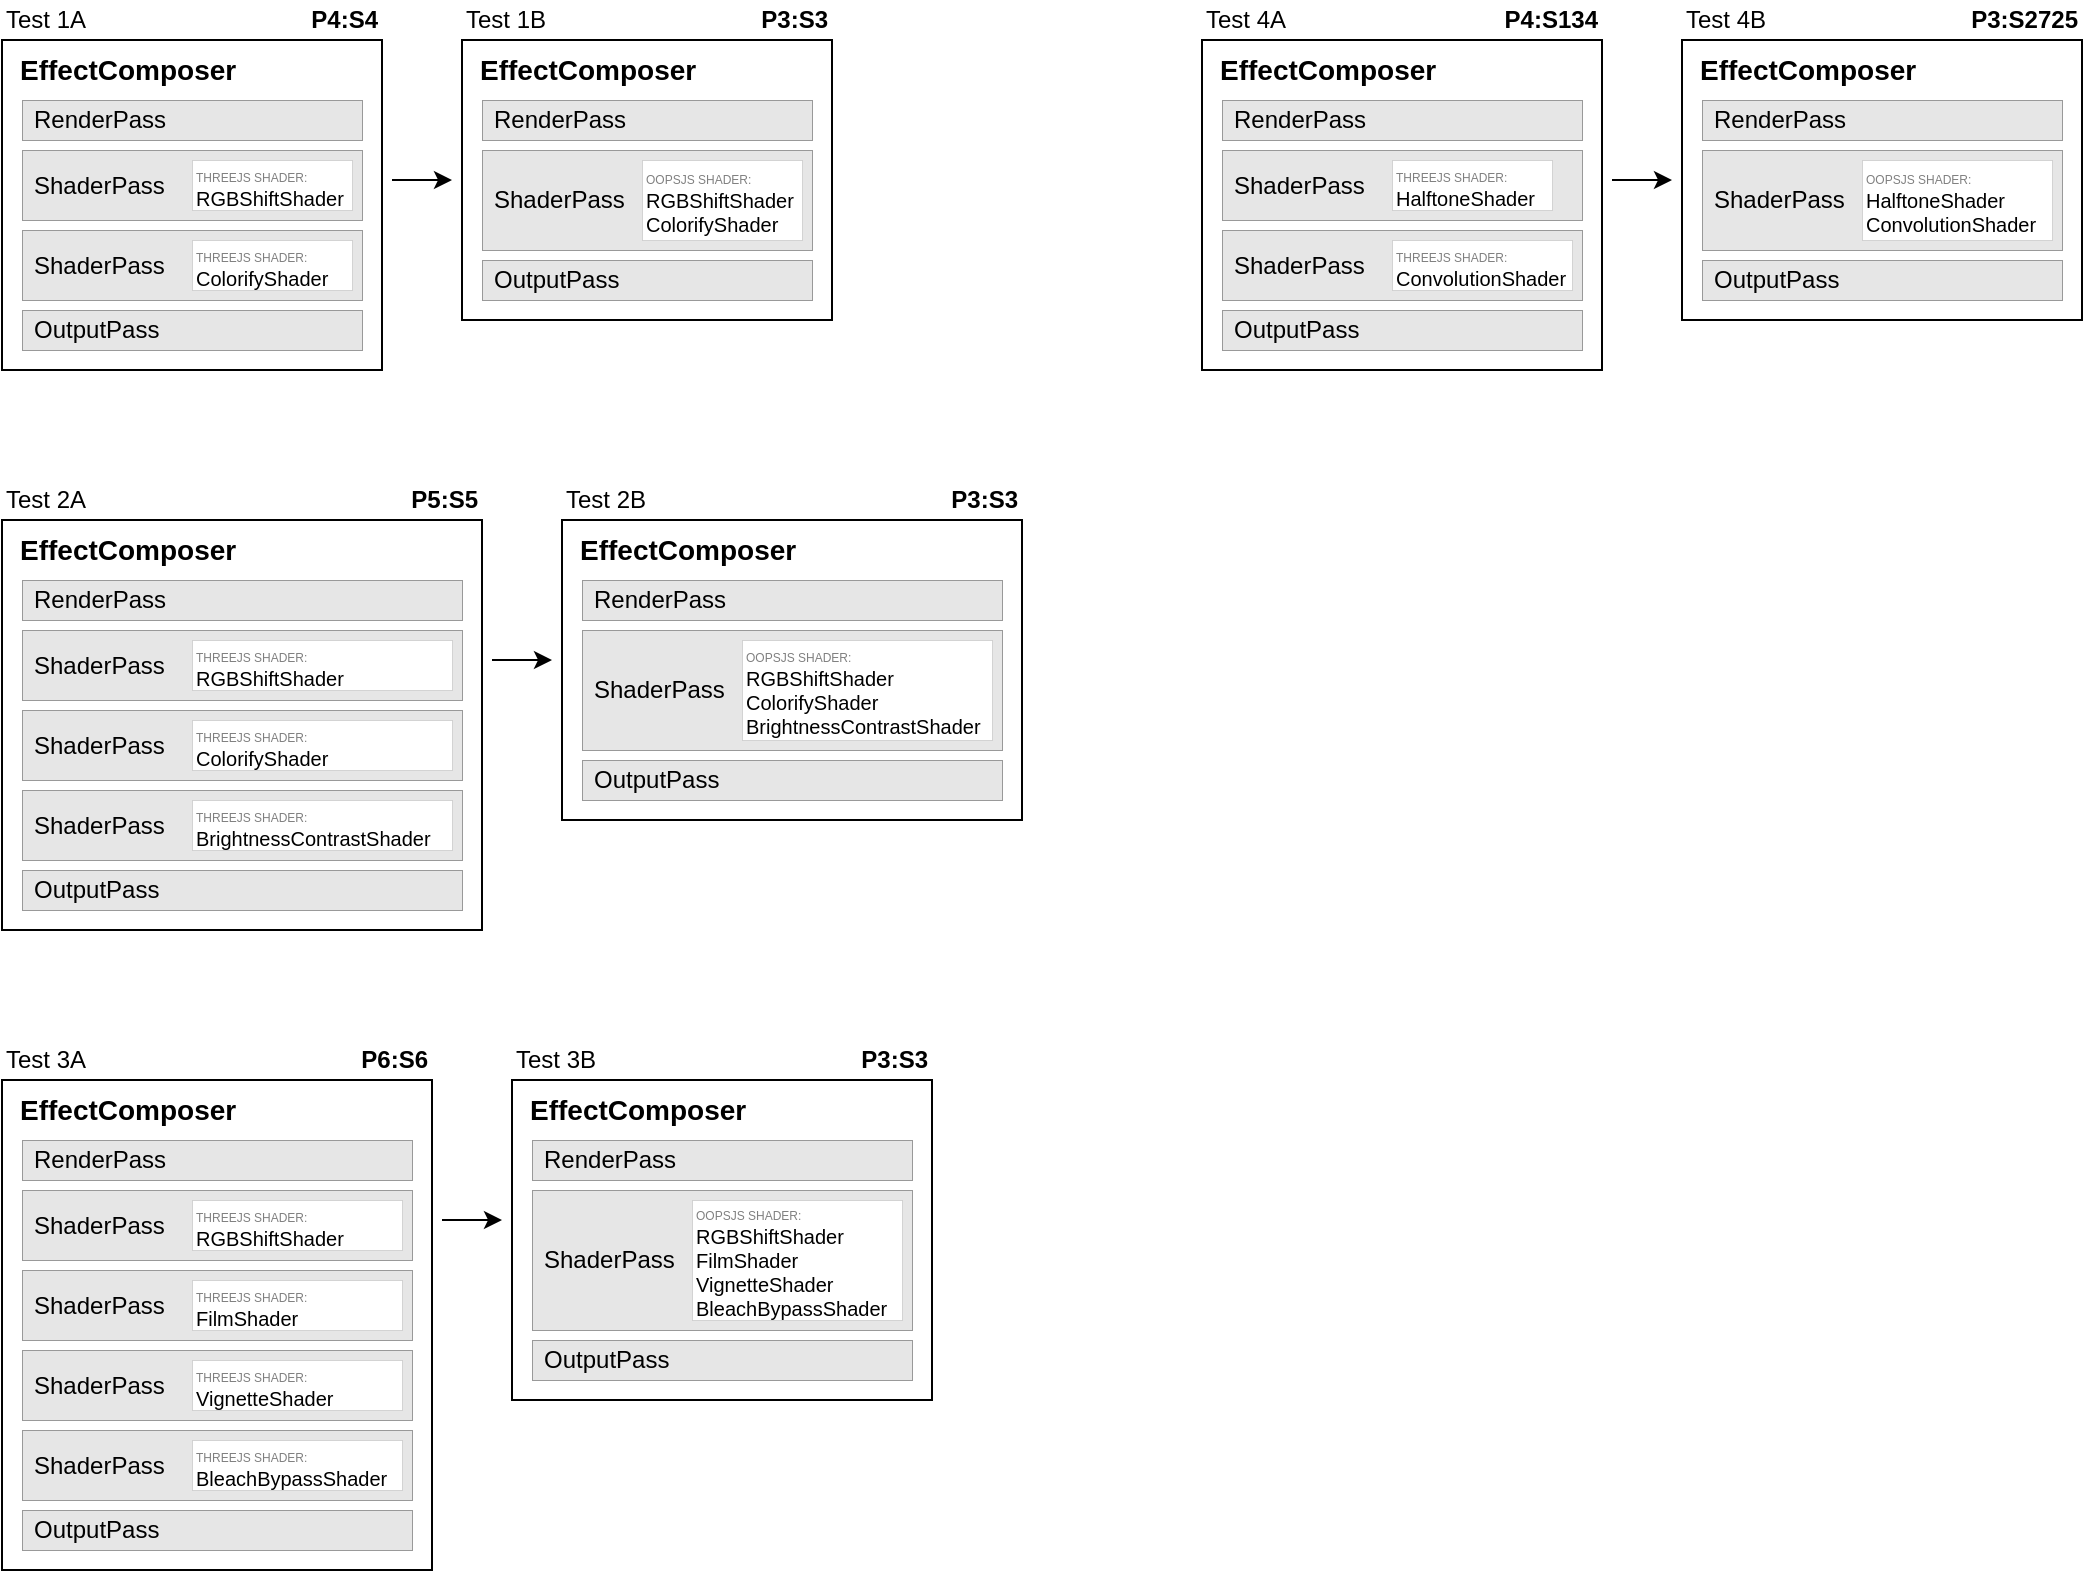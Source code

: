 <mxfile version="22.1.2" type="device">
  <diagram name="Page-1" id="CyPKNQ1HU_vYMt_n4ujV">
    <mxGraphModel dx="714" dy="430" grid="1" gridSize="10" guides="1" tooltips="1" connect="1" arrows="1" fold="1" page="1" pageScale="1" pageWidth="583" pageHeight="413" math="0" shadow="0">
      <root>
        <mxCell id="0" />
        <mxCell id="1" parent="0" />
        <mxCell id="dVzY-ISP-nyTnl-DAH4u-1" value="EffectComposer" style="rounded=0;whiteSpace=wrap;html=1;fillColor=#FFFFFF;align=left;fontSize=14;verticalAlign=top;fontStyle=1;arcSize=5;spacingLeft=7;glass=0;" parent="1" vertex="1">
          <mxGeometry x="80" y="40" width="190" height="165" as="geometry" />
        </mxCell>
        <mxCell id="dVzY-ISP-nyTnl-DAH4u-3" value="RenderPass" style="rounded=0;whiteSpace=wrap;html=1;fillColor=#E6E6E6;align=left;strokeColor=#999999;strokeWidth=0.5;spacingLeft=4;glass=0;" parent="1" vertex="1">
          <mxGeometry x="90" y="70" width="170" height="20" as="geometry" />
        </mxCell>
        <mxCell id="dVzY-ISP-nyTnl-DAH4u-5" value="ShaderPass" style="rounded=0;whiteSpace=wrap;html=1;fillColor=#E6E6E6;align=left;strokeColor=#999999;strokeWidth=0.5;arcSize=8;spacingLeft=4;glass=0;" parent="1" vertex="1">
          <mxGeometry x="90" y="95" width="170" height="35" as="geometry" />
        </mxCell>
        <mxCell id="dVzY-ISP-nyTnl-DAH4u-7" value="&lt;div style=&quot;&quot;&gt;&lt;span style=&quot;font-size: 6px; background-color: initial;&quot;&gt;&lt;font color=&quot;#808080&quot;&gt;THREEJS SHADER:&lt;/font&gt;&lt;/span&gt;&lt;/div&gt;RGBShiftShader" style="rounded=0;whiteSpace=wrap;html=1;fillColor=#FFFFFF;align=left;strokeColor=#B3B3B3;strokeWidth=0.5;dashed=1;dashPattern=1 1;fontSize=10;glass=0;" parent="1" vertex="1">
          <mxGeometry x="175" y="100" width="80" height="25" as="geometry" />
        </mxCell>
        <mxCell id="dVzY-ISP-nyTnl-DAH4u-8" value="ShaderPass" style="rounded=0;whiteSpace=wrap;html=1;fillColor=#E6E6E6;align=left;strokeColor=#999999;strokeWidth=0.5;arcSize=10;spacingLeft=4;glass=0;" parent="1" vertex="1">
          <mxGeometry x="90" y="135" width="170" height="35" as="geometry" />
        </mxCell>
        <mxCell id="dVzY-ISP-nyTnl-DAH4u-9" value="&lt;font style=&quot;font-size: 6px;&quot; color=&quot;#808080&quot;&gt;THREEJS SHADER:&lt;/font&gt;&lt;br&gt;ColorifyShader" style="rounded=0;whiteSpace=wrap;html=1;fillColor=#FFFFFF;align=left;strokeColor=#B3B3B3;strokeWidth=0.5;dashed=1;dashPattern=1 1;fontSize=10;glass=0;" parent="1" vertex="1">
          <mxGeometry x="175" y="140" width="80" height="25" as="geometry" />
        </mxCell>
        <mxCell id="dVzY-ISP-nyTnl-DAH4u-10" value="OutputPass" style="rounded=0;whiteSpace=wrap;html=1;fillColor=#E6E6E6;align=left;strokeColor=#999999;strokeWidth=0.5;spacingLeft=4;glass=0;" parent="1" vertex="1">
          <mxGeometry x="90" y="175" width="170" height="20" as="geometry" />
        </mxCell>
        <mxCell id="dVzY-ISP-nyTnl-DAH4u-11" value="EffectComposer" style="rounded=0;whiteSpace=wrap;html=1;fillColor=#FFFFFF;align=left;fontSize=14;fontStyle=1;verticalAlign=top;spacingLeft=7;glass=0;" parent="1" vertex="1">
          <mxGeometry x="310" y="40" width="185" height="140" as="geometry" />
        </mxCell>
        <mxCell id="dVzY-ISP-nyTnl-DAH4u-13" value="RenderPass" style="rounded=0;whiteSpace=wrap;html=1;fillColor=#E6E6E6;align=left;strokeColor=#999999;strokeWidth=0.5;spacingLeft=4;glass=0;" parent="1" vertex="1">
          <mxGeometry x="320" y="70" width="165" height="20" as="geometry" />
        </mxCell>
        <mxCell id="dVzY-ISP-nyTnl-DAH4u-14" value="ShaderPass" style="rounded=0;whiteSpace=wrap;html=1;fillColor=#E6E6E6;align=left;strokeColor=#999999;strokeWidth=0.5;arcSize=6;spacingLeft=4;glass=0;" parent="1" vertex="1">
          <mxGeometry x="320" y="95" width="165" height="50" as="geometry" />
        </mxCell>
        <mxCell id="dVzY-ISP-nyTnl-DAH4u-18" value="OutputPass" style="rounded=0;whiteSpace=wrap;html=1;fillColor=#E6E6E6;align=left;strokeColor=#999999;strokeWidth=0.5;spacingLeft=4;glass=0;" parent="1" vertex="1">
          <mxGeometry x="320" y="150" width="165" height="20" as="geometry" />
        </mxCell>
        <mxCell id="dVzY-ISP-nyTnl-DAH4u-41" value="&lt;font style=&quot;font-size: 6px;&quot; color=&quot;#808080&quot;&gt;OOPSJS SHADER:&lt;/font&gt;&lt;br&gt;RGBShiftShader&lt;br&gt;ColorifyShader" style="rounded=0;whiteSpace=wrap;html=1;fillColor=#FFFFFF;align=left;strokeColor=#B3B3B3;strokeWidth=0.5;dashed=1;dashPattern=1 1;fontSize=10;glass=0;" parent="1" vertex="1">
          <mxGeometry x="400" y="100" width="80" height="40" as="geometry" />
        </mxCell>
        <mxCell id="dVzY-ISP-nyTnl-DAH4u-46" value="" style="endArrow=classic;html=1;rounded=0;" parent="1" edge="1">
          <mxGeometry width="50" height="50" relative="1" as="geometry">
            <mxPoint x="275" y="110" as="sourcePoint" />
            <mxPoint x="305" y="110" as="targetPoint" />
          </mxGeometry>
        </mxCell>
        <mxCell id="dVzY-ISP-nyTnl-DAH4u-48" value="Test 1A" style="text;html=1;strokeColor=none;fillColor=none;align=left;verticalAlign=middle;whiteSpace=wrap;rounded=0;" parent="1" vertex="1">
          <mxGeometry x="80" y="20" width="60" height="20" as="geometry" />
        </mxCell>
        <mxCell id="dVzY-ISP-nyTnl-DAH4u-49" value="Test 1B" style="text;html=1;strokeColor=none;fillColor=none;align=left;verticalAlign=middle;whiteSpace=wrap;rounded=0;" parent="1" vertex="1">
          <mxGeometry x="310" y="20" width="60" height="20" as="geometry" />
        </mxCell>
        <mxCell id="LNhnB2jVi7hmLSDCqyhb-1" value="EffectComposer" style="rounded=0;whiteSpace=wrap;html=1;fillColor=#FFFFFF;align=left;fontSize=14;verticalAlign=top;fontStyle=1;arcSize=5;spacingLeft=7;glass=0;" parent="1" vertex="1">
          <mxGeometry x="80" y="280" width="240" height="205" as="geometry" />
        </mxCell>
        <mxCell id="LNhnB2jVi7hmLSDCqyhb-2" value="RenderPass" style="rounded=0;whiteSpace=wrap;html=1;fillColor=#E6E6E6;align=left;strokeColor=#999999;strokeWidth=0.5;spacingLeft=4;glass=0;" parent="1" vertex="1">
          <mxGeometry x="90" y="310" width="220" height="20" as="geometry" />
        </mxCell>
        <mxCell id="LNhnB2jVi7hmLSDCqyhb-3" value="ShaderPass" style="rounded=0;whiteSpace=wrap;html=1;fillColor=#E6E6E6;align=left;strokeColor=#999999;strokeWidth=0.5;arcSize=8;spacingLeft=4;glass=0;" parent="1" vertex="1">
          <mxGeometry x="90" y="335" width="220" height="35" as="geometry" />
        </mxCell>
        <mxCell id="LNhnB2jVi7hmLSDCqyhb-4" value="&lt;div style=&quot;&quot;&gt;&lt;span style=&quot;font-size: 6px; background-color: initial;&quot;&gt;&lt;font color=&quot;#808080&quot;&gt;THREEJS SHADER:&lt;/font&gt;&lt;/span&gt;&lt;/div&gt;RGBShiftShader" style="rounded=0;whiteSpace=wrap;html=1;fillColor=#FFFFFF;align=left;strokeColor=#B3B3B3;strokeWidth=0.5;dashed=1;dashPattern=1 1;fontSize=10;glass=0;" parent="1" vertex="1">
          <mxGeometry x="175" y="340" width="130" height="25" as="geometry" />
        </mxCell>
        <mxCell id="LNhnB2jVi7hmLSDCqyhb-5" value="ShaderPass" style="rounded=0;whiteSpace=wrap;html=1;fillColor=#E6E6E6;align=left;strokeColor=#999999;strokeWidth=0.5;arcSize=10;spacingLeft=4;glass=0;" parent="1" vertex="1">
          <mxGeometry x="90" y="415" width="220" height="35" as="geometry" />
        </mxCell>
        <mxCell id="LNhnB2jVi7hmLSDCqyhb-6" value="&lt;font style=&quot;font-size: 6px;&quot; color=&quot;#808080&quot;&gt;THREEJS SHADER:&lt;/font&gt;&lt;br&gt;BrightnessContrastShader" style="rounded=0;whiteSpace=wrap;html=1;fillColor=#FFFFFF;align=left;strokeColor=#B3B3B3;strokeWidth=0.5;dashed=1;dashPattern=1 1;fontSize=10;glass=0;" parent="1" vertex="1">
          <mxGeometry x="175" y="420" width="130" height="25" as="geometry" />
        </mxCell>
        <mxCell id="LNhnB2jVi7hmLSDCqyhb-7" value="OutputPass" style="rounded=0;whiteSpace=wrap;html=1;fillColor=#E6E6E6;align=left;strokeColor=#999999;strokeWidth=0.5;spacingLeft=4;glass=0;" parent="1" vertex="1">
          <mxGeometry x="90" y="455" width="220" height="20" as="geometry" />
        </mxCell>
        <mxCell id="LNhnB2jVi7hmLSDCqyhb-8" value="EffectComposer" style="rounded=0;whiteSpace=wrap;html=1;fillColor=#FFFFFF;align=left;fontSize=14;fontStyle=1;verticalAlign=top;spacingLeft=7;glass=0;" parent="1" vertex="1">
          <mxGeometry x="360" y="280" width="230" height="150" as="geometry" />
        </mxCell>
        <mxCell id="LNhnB2jVi7hmLSDCqyhb-9" value="RenderPass" style="rounded=0;whiteSpace=wrap;html=1;fillColor=#E6E6E6;align=left;strokeColor=#999999;strokeWidth=0.5;spacingLeft=4;glass=0;" parent="1" vertex="1">
          <mxGeometry x="370" y="310" width="210" height="20" as="geometry" />
        </mxCell>
        <mxCell id="LNhnB2jVi7hmLSDCqyhb-10" value="ShaderPass" style="rounded=0;whiteSpace=wrap;html=1;fillColor=#E6E6E6;align=left;strokeColor=#999999;strokeWidth=0.5;arcSize=6;spacingLeft=4;glass=0;" parent="1" vertex="1">
          <mxGeometry x="370" y="335" width="210" height="60" as="geometry" />
        </mxCell>
        <mxCell id="LNhnB2jVi7hmLSDCqyhb-11" value="OutputPass" style="rounded=0;whiteSpace=wrap;html=1;fillColor=#E6E6E6;align=left;strokeColor=#999999;strokeWidth=0.5;spacingLeft=4;glass=0;" parent="1" vertex="1">
          <mxGeometry x="370" y="400" width="210" height="20" as="geometry" />
        </mxCell>
        <mxCell id="LNhnB2jVi7hmLSDCqyhb-12" value="&lt;font style=&quot;font-size: 6px;&quot; color=&quot;#808080&quot;&gt;OOPSJS SHADER:&lt;/font&gt;&lt;br&gt;RGBShiftShader&lt;br&gt;ColorifyShader&lt;br&gt;BrightnessContrastShader" style="rounded=0;whiteSpace=wrap;html=1;fillColor=#FFFFFF;align=left;strokeColor=#B3B3B3;strokeWidth=0.5;dashed=1;dashPattern=1 1;fontSize=10;glass=0;" parent="1" vertex="1">
          <mxGeometry x="450" y="340" width="125" height="50" as="geometry" />
        </mxCell>
        <mxCell id="LNhnB2jVi7hmLSDCqyhb-13" value="" style="endArrow=classic;html=1;rounded=0;" parent="1" edge="1">
          <mxGeometry width="50" height="50" relative="1" as="geometry">
            <mxPoint x="325" y="350" as="sourcePoint" />
            <mxPoint x="355" y="350" as="targetPoint" />
          </mxGeometry>
        </mxCell>
        <mxCell id="LNhnB2jVi7hmLSDCqyhb-14" value="Test 2A" style="text;html=1;strokeColor=none;fillColor=none;align=left;verticalAlign=middle;whiteSpace=wrap;rounded=0;" parent="1" vertex="1">
          <mxGeometry x="80" y="260" width="60" height="20" as="geometry" />
        </mxCell>
        <mxCell id="LNhnB2jVi7hmLSDCqyhb-15" value="Test 2B" style="text;html=1;strokeColor=none;fillColor=none;align=left;verticalAlign=middle;whiteSpace=wrap;rounded=0;" parent="1" vertex="1">
          <mxGeometry x="360" y="260" width="60" height="20" as="geometry" />
        </mxCell>
        <mxCell id="LNhnB2jVi7hmLSDCqyhb-18" value="ShaderPass" style="rounded=0;whiteSpace=wrap;html=1;fillColor=#E6E6E6;align=left;strokeColor=#999999;strokeWidth=0.5;arcSize=10;spacingLeft=4;glass=0;" parent="1" vertex="1">
          <mxGeometry x="90" y="375" width="220" height="35" as="geometry" />
        </mxCell>
        <mxCell id="LNhnB2jVi7hmLSDCqyhb-19" value="&lt;font style=&quot;font-size: 6px;&quot; color=&quot;#808080&quot;&gt;THREEJS SHADER:&lt;/font&gt;&lt;br&gt;ColorifyShader" style="rounded=0;whiteSpace=wrap;html=1;fillColor=#FFFFFF;align=left;strokeColor=#B3B3B3;strokeWidth=0.5;dashed=1;dashPattern=1 1;fontSize=10;glass=0;" parent="1" vertex="1">
          <mxGeometry x="175" y="380" width="130" height="25" as="geometry" />
        </mxCell>
        <mxCell id="xjPTb1c9PKqdjYzPUaCZ-1" value="EffectComposer" style="rounded=0;whiteSpace=wrap;html=1;fillColor=#FFFFFF;align=left;fontSize=14;verticalAlign=top;fontStyle=1;arcSize=5;spacingLeft=7;glass=0;" parent="1" vertex="1">
          <mxGeometry x="80" y="560" width="215" height="245" as="geometry" />
        </mxCell>
        <mxCell id="xjPTb1c9PKqdjYzPUaCZ-2" value="RenderPass" style="rounded=0;whiteSpace=wrap;html=1;fillColor=#E6E6E6;align=left;strokeColor=#999999;strokeWidth=0.5;spacingLeft=4;glass=0;" parent="1" vertex="1">
          <mxGeometry x="90" y="590" width="195" height="20" as="geometry" />
        </mxCell>
        <mxCell id="xjPTb1c9PKqdjYzPUaCZ-3" value="ShaderPass" style="rounded=0;whiteSpace=wrap;html=1;fillColor=#E6E6E6;align=left;strokeColor=#999999;strokeWidth=0.5;arcSize=8;spacingLeft=4;glass=0;" parent="1" vertex="1">
          <mxGeometry x="90" y="615" width="195" height="35" as="geometry" />
        </mxCell>
        <mxCell id="xjPTb1c9PKqdjYzPUaCZ-4" value="&lt;div style=&quot;&quot;&gt;&lt;span style=&quot;font-size: 6px; background-color: initial;&quot;&gt;&lt;font color=&quot;#808080&quot;&gt;THREEJS SHADER:&lt;/font&gt;&lt;/span&gt;&lt;/div&gt;RGBShiftShader" style="rounded=0;whiteSpace=wrap;html=1;fillColor=#FFFFFF;align=left;strokeColor=#B3B3B3;strokeWidth=0.5;dashed=1;dashPattern=1 1;fontSize=10;glass=0;" parent="1" vertex="1">
          <mxGeometry x="175" y="620" width="105" height="25" as="geometry" />
        </mxCell>
        <mxCell id="xjPTb1c9PKqdjYzPUaCZ-5" value="ShaderPass" style="rounded=0;whiteSpace=wrap;html=1;fillColor=#E6E6E6;align=left;strokeColor=#999999;strokeWidth=0.5;arcSize=10;spacingLeft=4;glass=0;" parent="1" vertex="1">
          <mxGeometry x="90" y="735" width="195" height="35" as="geometry" />
        </mxCell>
        <mxCell id="xjPTb1c9PKqdjYzPUaCZ-6" value="&lt;font style=&quot;font-size: 6px;&quot; color=&quot;#808080&quot;&gt;THREEJS SHADER:&lt;/font&gt;&lt;br&gt;BleachBypassShader" style="rounded=0;whiteSpace=wrap;html=1;fillColor=#FFFFFF;align=left;strokeColor=#B3B3B3;strokeWidth=0.5;dashed=1;dashPattern=1 1;fontSize=10;glass=0;" parent="1" vertex="1">
          <mxGeometry x="175" y="740" width="105" height="25" as="geometry" />
        </mxCell>
        <mxCell id="xjPTb1c9PKqdjYzPUaCZ-7" value="OutputPass" style="rounded=0;whiteSpace=wrap;html=1;fillColor=#E6E6E6;align=left;strokeColor=#999999;strokeWidth=0.5;spacingLeft=4;glass=0;" parent="1" vertex="1">
          <mxGeometry x="90" y="775" width="195" height="20" as="geometry" />
        </mxCell>
        <mxCell id="xjPTb1c9PKqdjYzPUaCZ-8" value="EffectComposer" style="rounded=0;whiteSpace=wrap;html=1;fillColor=#FFFFFF;align=left;fontSize=14;fontStyle=1;verticalAlign=top;spacingLeft=7;glass=0;" parent="1" vertex="1">
          <mxGeometry x="335" y="560" width="210" height="160" as="geometry" />
        </mxCell>
        <mxCell id="xjPTb1c9PKqdjYzPUaCZ-9" value="RenderPass" style="rounded=0;whiteSpace=wrap;html=1;fillColor=#E6E6E6;align=left;strokeColor=#999999;strokeWidth=0.5;spacingLeft=4;glass=0;" parent="1" vertex="1">
          <mxGeometry x="345" y="590" width="190" height="20" as="geometry" />
        </mxCell>
        <mxCell id="xjPTb1c9PKqdjYzPUaCZ-10" value="ShaderPass" style="rounded=0;whiteSpace=wrap;html=1;fillColor=#E6E6E6;align=left;strokeColor=#999999;strokeWidth=0.5;arcSize=6;spacingLeft=4;glass=0;" parent="1" vertex="1">
          <mxGeometry x="345" y="615" width="190" height="70" as="geometry" />
        </mxCell>
        <mxCell id="xjPTb1c9PKqdjYzPUaCZ-11" value="OutputPass" style="rounded=0;whiteSpace=wrap;html=1;fillColor=#E6E6E6;align=left;strokeColor=#999999;strokeWidth=0.5;spacingLeft=4;glass=0;" parent="1" vertex="1">
          <mxGeometry x="345" y="690" width="190" height="20" as="geometry" />
        </mxCell>
        <mxCell id="xjPTb1c9PKqdjYzPUaCZ-12" value="&lt;font style=&quot;font-size: 6px;&quot; color=&quot;#808080&quot;&gt;OOPSJS SHADER:&lt;/font&gt;&lt;br&gt;RGBShiftShader&lt;br&gt;FilmShader&lt;br&gt;VignetteShader&lt;br&gt;BleachBypassShader" style="rounded=0;whiteSpace=wrap;html=1;fillColor=#FFFFFF;align=left;strokeColor=#B3B3B3;strokeWidth=0.5;dashed=1;dashPattern=1 1;fontSize=10;glass=0;" parent="1" vertex="1">
          <mxGeometry x="425" y="620" width="105" height="60" as="geometry" />
        </mxCell>
        <mxCell id="xjPTb1c9PKqdjYzPUaCZ-13" value="" style="endArrow=classic;html=1;rounded=0;" parent="1" edge="1">
          <mxGeometry width="50" height="50" relative="1" as="geometry">
            <mxPoint x="300" y="630" as="sourcePoint" />
            <mxPoint x="330" y="630" as="targetPoint" />
          </mxGeometry>
        </mxCell>
        <mxCell id="xjPTb1c9PKqdjYzPUaCZ-14" value="Test 3A" style="text;html=1;strokeColor=none;fillColor=none;align=left;verticalAlign=middle;whiteSpace=wrap;rounded=0;" parent="1" vertex="1">
          <mxGeometry x="80" y="540" width="60" height="20" as="geometry" />
        </mxCell>
        <mxCell id="xjPTb1c9PKqdjYzPUaCZ-15" value="Test 3B" style="text;html=1;strokeColor=none;fillColor=none;align=left;verticalAlign=middle;whiteSpace=wrap;rounded=0;" parent="1" vertex="1">
          <mxGeometry x="335" y="540" width="60" height="20" as="geometry" />
        </mxCell>
        <mxCell id="xjPTb1c9PKqdjYzPUaCZ-16" value="ShaderPass" style="rounded=0;whiteSpace=wrap;html=1;fillColor=#E6E6E6;align=left;strokeColor=#999999;strokeWidth=0.5;arcSize=10;spacingLeft=4;glass=0;" parent="1" vertex="1">
          <mxGeometry x="90" y="695" width="195" height="35" as="geometry" />
        </mxCell>
        <mxCell id="xjPTb1c9PKqdjYzPUaCZ-17" value="&lt;font style=&quot;font-size: 6px;&quot; color=&quot;#808080&quot;&gt;THREEJS SHADER:&lt;/font&gt;&lt;br&gt;VignetteShader" style="rounded=0;whiteSpace=wrap;html=1;fillColor=#FFFFFF;align=left;strokeColor=#B3B3B3;strokeWidth=0.5;dashed=1;dashPattern=1 1;fontSize=10;glass=0;" parent="1" vertex="1">
          <mxGeometry x="175" y="700" width="105" height="25" as="geometry" />
        </mxCell>
        <mxCell id="xjPTb1c9PKqdjYzPUaCZ-18" value="ShaderPass" style="rounded=0;whiteSpace=wrap;html=1;fillColor=#E6E6E6;align=left;strokeColor=#999999;strokeWidth=0.5;arcSize=10;spacingLeft=4;glass=0;" parent="1" vertex="1">
          <mxGeometry x="90" y="655" width="195" height="35" as="geometry" />
        </mxCell>
        <mxCell id="xjPTb1c9PKqdjYzPUaCZ-19" value="&lt;font style=&quot;font-size: 6px;&quot; color=&quot;#808080&quot;&gt;THREEJS SHADER:&lt;/font&gt;&lt;br&gt;FilmShader" style="rounded=0;whiteSpace=wrap;html=1;fillColor=#FFFFFF;align=left;strokeColor=#B3B3B3;strokeWidth=0.5;dashed=1;dashPattern=1 1;fontSize=10;glass=0;" parent="1" vertex="1">
          <mxGeometry x="175" y="660" width="105" height="25" as="geometry" />
        </mxCell>
        <mxCell id="0ju5UbxJ5KzG1m7ounL9-1" value="EffectComposer" style="rounded=0;whiteSpace=wrap;html=1;fillColor=#FFFFFF;align=left;fontSize=14;verticalAlign=top;fontStyle=1;arcSize=5;spacingLeft=7;glass=0;" vertex="1" parent="1">
          <mxGeometry x="680" y="40" width="200" height="165" as="geometry" />
        </mxCell>
        <mxCell id="0ju5UbxJ5KzG1m7ounL9-2" value="RenderPass" style="rounded=0;whiteSpace=wrap;html=1;fillColor=#E6E6E6;align=left;strokeColor=#999999;strokeWidth=0.5;spacingLeft=4;glass=0;" vertex="1" parent="1">
          <mxGeometry x="690" y="70" width="180" height="20" as="geometry" />
        </mxCell>
        <mxCell id="0ju5UbxJ5KzG1m7ounL9-3" value="ShaderPass" style="rounded=0;whiteSpace=wrap;html=1;fillColor=#E6E6E6;align=left;strokeColor=#999999;strokeWidth=0.5;arcSize=8;spacingLeft=4;glass=0;" vertex="1" parent="1">
          <mxGeometry x="690" y="95" width="180" height="35" as="geometry" />
        </mxCell>
        <mxCell id="0ju5UbxJ5KzG1m7ounL9-4" value="&lt;div style=&quot;&quot;&gt;&lt;span style=&quot;font-size: 6px; background-color: initial;&quot;&gt;&lt;font color=&quot;#808080&quot;&gt;THREEJS SHADER:&lt;/font&gt;&lt;/span&gt;&lt;/div&gt;HalftoneShader" style="rounded=0;whiteSpace=wrap;html=1;fillColor=#FFFFFF;align=left;strokeColor=#B3B3B3;strokeWidth=0.5;dashed=1;dashPattern=1 1;fontSize=10;glass=0;" vertex="1" parent="1">
          <mxGeometry x="775" y="100" width="80" height="25" as="geometry" />
        </mxCell>
        <mxCell id="0ju5UbxJ5KzG1m7ounL9-5" value="ShaderPass" style="rounded=0;whiteSpace=wrap;html=1;fillColor=#E6E6E6;align=left;strokeColor=#999999;strokeWidth=0.5;arcSize=10;spacingLeft=4;glass=0;" vertex="1" parent="1">
          <mxGeometry x="690" y="135" width="180" height="35" as="geometry" />
        </mxCell>
        <mxCell id="0ju5UbxJ5KzG1m7ounL9-6" value="&lt;font style=&quot;font-size: 6px;&quot; color=&quot;#808080&quot;&gt;THREEJS SHADER:&lt;/font&gt;&lt;br&gt;ConvolutionShader" style="rounded=0;whiteSpace=wrap;html=1;fillColor=#FFFFFF;align=left;strokeColor=#B3B3B3;strokeWidth=0.5;dashed=1;dashPattern=1 1;fontSize=10;glass=0;" vertex="1" parent="1">
          <mxGeometry x="775" y="140" width="90" height="25" as="geometry" />
        </mxCell>
        <mxCell id="0ju5UbxJ5KzG1m7ounL9-7" value="OutputPass" style="rounded=0;whiteSpace=wrap;html=1;fillColor=#E6E6E6;align=left;strokeColor=#999999;strokeWidth=0.5;spacingLeft=4;glass=0;" vertex="1" parent="1">
          <mxGeometry x="690" y="175" width="180" height="20" as="geometry" />
        </mxCell>
        <mxCell id="0ju5UbxJ5KzG1m7ounL9-8" value="EffectComposer" style="rounded=0;whiteSpace=wrap;html=1;fillColor=#FFFFFF;align=left;fontSize=14;fontStyle=1;verticalAlign=top;spacingLeft=7;glass=0;" vertex="1" parent="1">
          <mxGeometry x="920" y="40" width="200" height="140" as="geometry" />
        </mxCell>
        <mxCell id="0ju5UbxJ5KzG1m7ounL9-9" value="RenderPass" style="rounded=0;whiteSpace=wrap;html=1;fillColor=#E6E6E6;align=left;strokeColor=#999999;strokeWidth=0.5;spacingLeft=4;glass=0;" vertex="1" parent="1">
          <mxGeometry x="930" y="70" width="180" height="20" as="geometry" />
        </mxCell>
        <mxCell id="0ju5UbxJ5KzG1m7ounL9-10" value="ShaderPass" style="rounded=0;whiteSpace=wrap;html=1;fillColor=#E6E6E6;align=left;strokeColor=#999999;strokeWidth=0.5;arcSize=6;spacingLeft=4;glass=0;" vertex="1" parent="1">
          <mxGeometry x="930" y="95" width="180" height="50" as="geometry" />
        </mxCell>
        <mxCell id="0ju5UbxJ5KzG1m7ounL9-11" value="OutputPass" style="rounded=0;whiteSpace=wrap;html=1;fillColor=#E6E6E6;align=left;strokeColor=#999999;strokeWidth=0.5;spacingLeft=4;glass=0;" vertex="1" parent="1">
          <mxGeometry x="930" y="150" width="180" height="20" as="geometry" />
        </mxCell>
        <mxCell id="0ju5UbxJ5KzG1m7ounL9-12" value="&lt;font style=&quot;font-size: 6px;&quot; color=&quot;#808080&quot;&gt;OOPSJS SHADER:&lt;/font&gt;&lt;br&gt;HalftoneShader&lt;br&gt;ConvolutionShader" style="rounded=0;whiteSpace=wrap;html=1;fillColor=#FFFFFF;align=left;strokeColor=#B3B3B3;strokeWidth=0.5;dashed=1;dashPattern=1 1;fontSize=10;glass=0;" vertex="1" parent="1">
          <mxGeometry x="1010" y="100" width="95" height="40" as="geometry" />
        </mxCell>
        <mxCell id="0ju5UbxJ5KzG1m7ounL9-13" value="" style="endArrow=classic;html=1;rounded=0;" edge="1" parent="1">
          <mxGeometry width="50" height="50" relative="1" as="geometry">
            <mxPoint x="885" y="110" as="sourcePoint" />
            <mxPoint x="915" y="110" as="targetPoint" />
          </mxGeometry>
        </mxCell>
        <mxCell id="0ju5UbxJ5KzG1m7ounL9-14" value="Test 4A" style="text;html=1;strokeColor=none;fillColor=none;align=left;verticalAlign=middle;whiteSpace=wrap;rounded=0;" vertex="1" parent="1">
          <mxGeometry x="680" y="20" width="60" height="20" as="geometry" />
        </mxCell>
        <mxCell id="0ju5UbxJ5KzG1m7ounL9-15" value="Test 4B" style="text;html=1;strokeColor=none;fillColor=none;align=left;verticalAlign=middle;whiteSpace=wrap;rounded=0;" vertex="1" parent="1">
          <mxGeometry x="920" y="20" width="60" height="20" as="geometry" />
        </mxCell>
        <mxCell id="0ju5UbxJ5KzG1m7ounL9-16" value="&lt;b&gt;P4:S4&lt;/b&gt;" style="text;html=1;strokeColor=none;fillColor=none;align=right;verticalAlign=middle;whiteSpace=wrap;rounded=0;" vertex="1" parent="1">
          <mxGeometry x="220" y="20" width="50" height="20" as="geometry" />
        </mxCell>
        <mxCell id="0ju5UbxJ5KzG1m7ounL9-17" value="&lt;b&gt;P3:S3&lt;/b&gt;" style="text;html=1;strokeColor=none;fillColor=none;align=right;verticalAlign=middle;whiteSpace=wrap;rounded=0;" vertex="1" parent="1">
          <mxGeometry x="440" y="20" width="55" height="20" as="geometry" />
        </mxCell>
        <mxCell id="0ju5UbxJ5KzG1m7ounL9-18" value="&lt;b&gt;P5:S5&lt;/b&gt;" style="text;html=1;strokeColor=none;fillColor=none;align=right;verticalAlign=middle;whiteSpace=wrap;rounded=0;" vertex="1" parent="1">
          <mxGeometry x="270" y="260" width="50" height="20" as="geometry" />
        </mxCell>
        <mxCell id="0ju5UbxJ5KzG1m7ounL9-19" value="&lt;b&gt;P3:S3&lt;/b&gt;" style="text;html=1;strokeColor=none;fillColor=none;align=right;verticalAlign=middle;whiteSpace=wrap;rounded=0;" vertex="1" parent="1">
          <mxGeometry x="535" y="260" width="55" height="20" as="geometry" />
        </mxCell>
        <mxCell id="0ju5UbxJ5KzG1m7ounL9-20" value="&lt;b&gt;P6:S6&lt;/b&gt;" style="text;html=1;strokeColor=none;fillColor=none;align=right;verticalAlign=middle;whiteSpace=wrap;rounded=0;" vertex="1" parent="1">
          <mxGeometry x="245" y="540" width="50" height="20" as="geometry" />
        </mxCell>
        <mxCell id="0ju5UbxJ5KzG1m7ounL9-21" value="&lt;b&gt;P3:S3&lt;/b&gt;" style="text;html=1;strokeColor=none;fillColor=none;align=right;verticalAlign=middle;whiteSpace=wrap;rounded=0;" vertex="1" parent="1">
          <mxGeometry x="490" y="540" width="55" height="20" as="geometry" />
        </mxCell>
        <mxCell id="0ju5UbxJ5KzG1m7ounL9-22" value="&lt;b&gt;P4:S134&lt;/b&gt;" style="text;html=1;strokeColor=none;fillColor=none;align=right;verticalAlign=middle;whiteSpace=wrap;rounded=0;" vertex="1" parent="1">
          <mxGeometry x="825" y="20" width="55" height="20" as="geometry" />
        </mxCell>
        <mxCell id="0ju5UbxJ5KzG1m7ounL9-23" value="&lt;b&gt;P3:S2725&lt;/b&gt;" style="text;html=1;strokeColor=none;fillColor=none;align=right;verticalAlign=middle;whiteSpace=wrap;rounded=0;" vertex="1" parent="1">
          <mxGeometry x="1065" y="20" width="55" height="20" as="geometry" />
        </mxCell>
      </root>
    </mxGraphModel>
  </diagram>
</mxfile>
